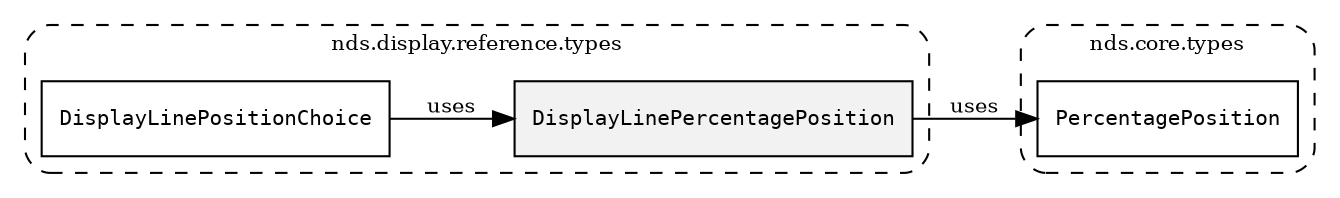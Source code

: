 /**
 * This dot file creates symbol collaboration diagram for DisplayLinePercentagePosition.
 */
digraph ZSERIO
{
    node [shape=box, fontsize=10];
    rankdir="LR";
    fontsize=10;
    tooltip="DisplayLinePercentagePosition collaboration diagram";

    subgraph "cluster_nds.display.reference.types"
    {
        style="dashed, rounded";
        label="nds.display.reference.types";
        tooltip="Package nds.display.reference.types";
        href="../../../content/packages/nds.display.reference.types.html#Package-nds-display-reference-types";
        target="_parent";

        "DisplayLinePercentagePosition" [style="filled", fillcolor="#0000000D", target="_parent", label=<<font face="monospace"><table align="center" border="0" cellspacing="0" cellpadding="0"><tr><td href="../../../content/packages/nds.display.reference.types.html#Subtype-DisplayLinePercentagePosition" title="Subtype defined in nds.display.reference.types">DisplayLinePercentagePosition</td></tr></table></font>>];
        "DisplayLinePositionChoice" [target="_parent", label=<<font face="monospace"><table align="center" border="0" cellspacing="0" cellpadding="0"><tr><td href="../../../content/packages/nds.display.reference.types.html#Choice-DisplayLinePositionChoice" title="Choice defined in nds.display.reference.types">DisplayLinePositionChoice</td></tr></table></font>>];
    }

    subgraph "cluster_nds.core.types"
    {
        style="dashed, rounded";
        label="nds.core.types";
        tooltip="Package nds.core.types";
        href="../../../content/packages/nds.core.types.html#Package-nds-core-types";
        target="_parent";

        "PercentagePosition" [target="_parent", label=<<font face="monospace"><table align="center" border="0" cellspacing="0" cellpadding="0"><tr><td href="../../../content/packages/nds.core.types.html#Structure-PercentagePosition" title="Structure defined in nds.core.types">PercentagePosition</td></tr></table></font>>];
    }

    "DisplayLinePercentagePosition" -> "PercentagePosition" [label="uses", fontsize=10];
    "DisplayLinePositionChoice" -> "DisplayLinePercentagePosition" [label="uses", fontsize=10];
}
